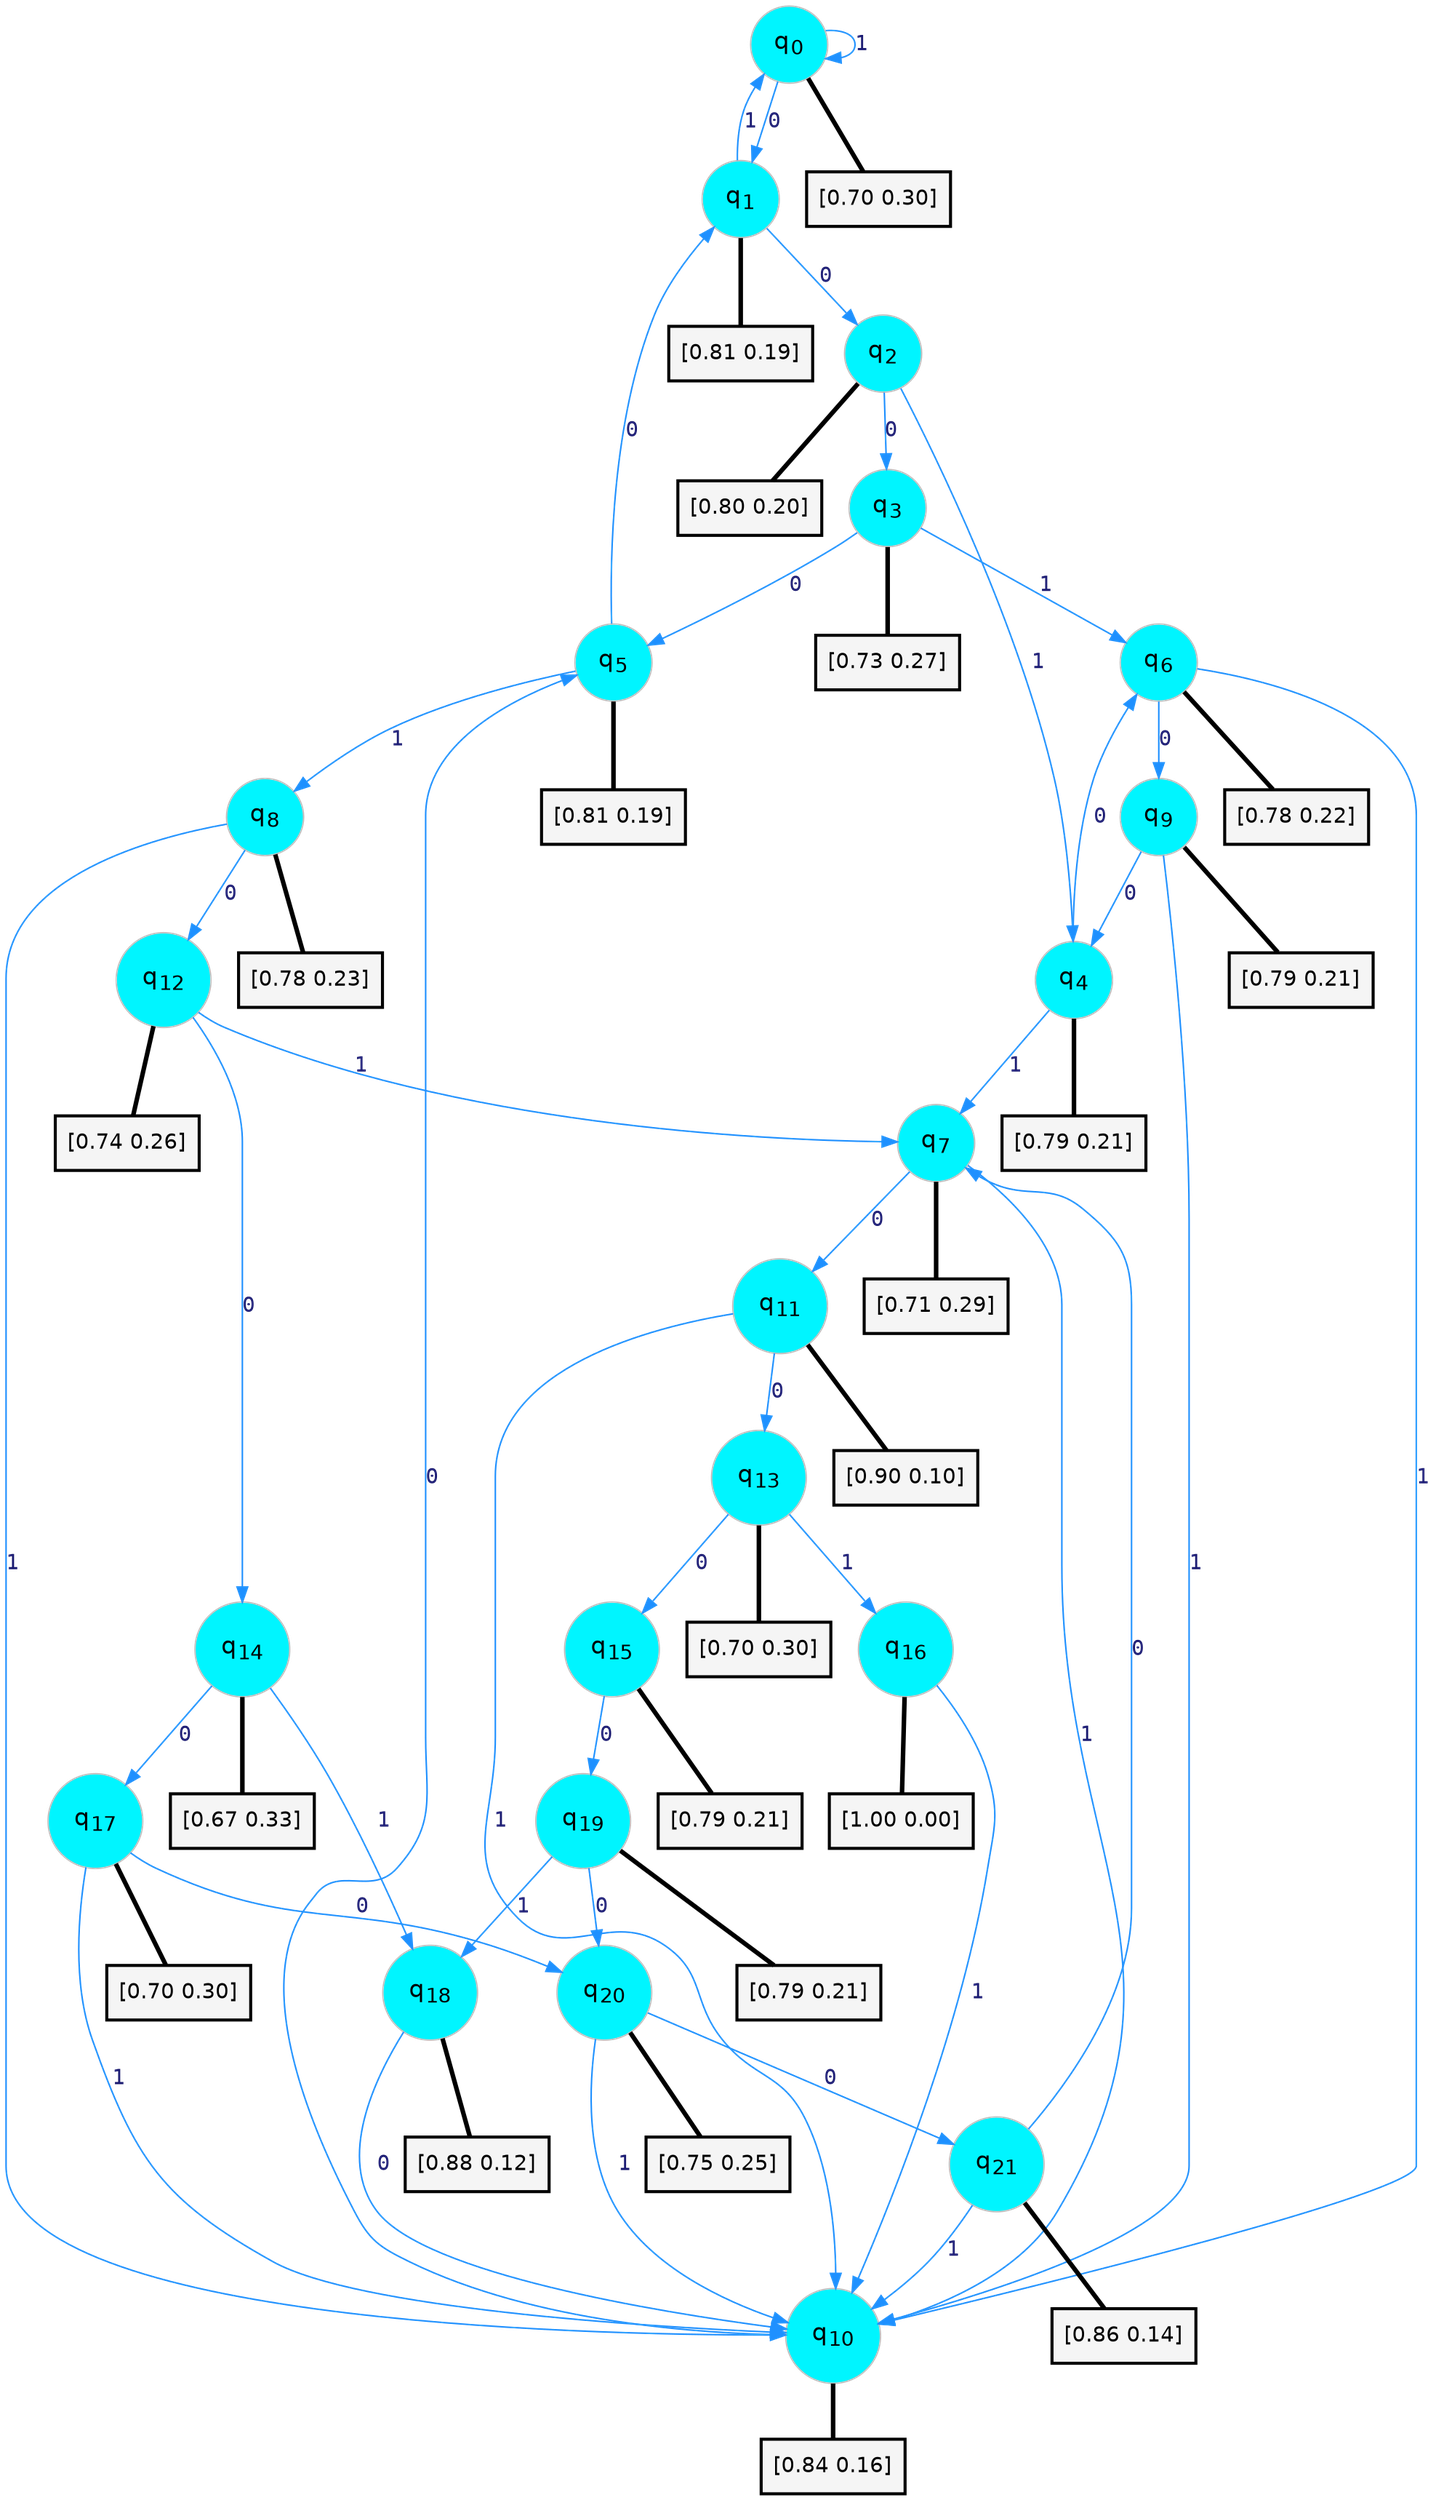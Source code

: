 digraph G {
graph [
bgcolor=transparent, dpi=300, rankdir=TD, size="40,25"];
node [
color=gray, fillcolor=turquoise1, fontcolor=black, fontname=Helvetica, fontsize=16, fontweight=bold, shape=circle, style=filled];
edge [
arrowsize=1, color=dodgerblue1, fontcolor=midnightblue, fontname=courier, fontweight=bold, penwidth=1, style=solid, weight=20];
0[label=<q<SUB>0</SUB>>];
1[label=<q<SUB>1</SUB>>];
2[label=<q<SUB>2</SUB>>];
3[label=<q<SUB>3</SUB>>];
4[label=<q<SUB>4</SUB>>];
5[label=<q<SUB>5</SUB>>];
6[label=<q<SUB>6</SUB>>];
7[label=<q<SUB>7</SUB>>];
8[label=<q<SUB>8</SUB>>];
9[label=<q<SUB>9</SUB>>];
10[label=<q<SUB>10</SUB>>];
11[label=<q<SUB>11</SUB>>];
12[label=<q<SUB>12</SUB>>];
13[label=<q<SUB>13</SUB>>];
14[label=<q<SUB>14</SUB>>];
15[label=<q<SUB>15</SUB>>];
16[label=<q<SUB>16</SUB>>];
17[label=<q<SUB>17</SUB>>];
18[label=<q<SUB>18</SUB>>];
19[label=<q<SUB>19</SUB>>];
20[label=<q<SUB>20</SUB>>];
21[label=<q<SUB>21</SUB>>];
22[label="[0.70 0.30]", shape=box,fontcolor=black, fontname=Helvetica, fontsize=14, penwidth=2, fillcolor=whitesmoke,color=black];
23[label="[0.81 0.19]", shape=box,fontcolor=black, fontname=Helvetica, fontsize=14, penwidth=2, fillcolor=whitesmoke,color=black];
24[label="[0.80 0.20]", shape=box,fontcolor=black, fontname=Helvetica, fontsize=14, penwidth=2, fillcolor=whitesmoke,color=black];
25[label="[0.73 0.27]", shape=box,fontcolor=black, fontname=Helvetica, fontsize=14, penwidth=2, fillcolor=whitesmoke,color=black];
26[label="[0.79 0.21]", shape=box,fontcolor=black, fontname=Helvetica, fontsize=14, penwidth=2, fillcolor=whitesmoke,color=black];
27[label="[0.81 0.19]", shape=box,fontcolor=black, fontname=Helvetica, fontsize=14, penwidth=2, fillcolor=whitesmoke,color=black];
28[label="[0.78 0.22]", shape=box,fontcolor=black, fontname=Helvetica, fontsize=14, penwidth=2, fillcolor=whitesmoke,color=black];
29[label="[0.71 0.29]", shape=box,fontcolor=black, fontname=Helvetica, fontsize=14, penwidth=2, fillcolor=whitesmoke,color=black];
30[label="[0.78 0.23]", shape=box,fontcolor=black, fontname=Helvetica, fontsize=14, penwidth=2, fillcolor=whitesmoke,color=black];
31[label="[0.79 0.21]", shape=box,fontcolor=black, fontname=Helvetica, fontsize=14, penwidth=2, fillcolor=whitesmoke,color=black];
32[label="[0.84 0.16]", shape=box,fontcolor=black, fontname=Helvetica, fontsize=14, penwidth=2, fillcolor=whitesmoke,color=black];
33[label="[0.90 0.10]", shape=box,fontcolor=black, fontname=Helvetica, fontsize=14, penwidth=2, fillcolor=whitesmoke,color=black];
34[label="[0.74 0.26]", shape=box,fontcolor=black, fontname=Helvetica, fontsize=14, penwidth=2, fillcolor=whitesmoke,color=black];
35[label="[0.70 0.30]", shape=box,fontcolor=black, fontname=Helvetica, fontsize=14, penwidth=2, fillcolor=whitesmoke,color=black];
36[label="[0.67 0.33]", shape=box,fontcolor=black, fontname=Helvetica, fontsize=14, penwidth=2, fillcolor=whitesmoke,color=black];
37[label="[0.79 0.21]", shape=box,fontcolor=black, fontname=Helvetica, fontsize=14, penwidth=2, fillcolor=whitesmoke,color=black];
38[label="[1.00 0.00]", shape=box,fontcolor=black, fontname=Helvetica, fontsize=14, penwidth=2, fillcolor=whitesmoke,color=black];
39[label="[0.70 0.30]", shape=box,fontcolor=black, fontname=Helvetica, fontsize=14, penwidth=2, fillcolor=whitesmoke,color=black];
40[label="[0.88 0.12]", shape=box,fontcolor=black, fontname=Helvetica, fontsize=14, penwidth=2, fillcolor=whitesmoke,color=black];
41[label="[0.79 0.21]", shape=box,fontcolor=black, fontname=Helvetica, fontsize=14, penwidth=2, fillcolor=whitesmoke,color=black];
42[label="[0.75 0.25]", shape=box,fontcolor=black, fontname=Helvetica, fontsize=14, penwidth=2, fillcolor=whitesmoke,color=black];
43[label="[0.86 0.14]", shape=box,fontcolor=black, fontname=Helvetica, fontsize=14, penwidth=2, fillcolor=whitesmoke,color=black];
0->1 [label=0];
0->0 [label=1];
0->22 [arrowhead=none, penwidth=3,color=black];
1->2 [label=0];
1->0 [label=1];
1->23 [arrowhead=none, penwidth=3,color=black];
2->3 [label=0];
2->4 [label=1];
2->24 [arrowhead=none, penwidth=3,color=black];
3->5 [label=0];
3->6 [label=1];
3->25 [arrowhead=none, penwidth=3,color=black];
4->6 [label=0];
4->7 [label=1];
4->26 [arrowhead=none, penwidth=3,color=black];
5->1 [label=0];
5->8 [label=1];
5->27 [arrowhead=none, penwidth=3,color=black];
6->9 [label=0];
6->10 [label=1];
6->28 [arrowhead=none, penwidth=3,color=black];
7->11 [label=0];
7->10 [label=1];
7->29 [arrowhead=none, penwidth=3,color=black];
8->12 [label=0];
8->10 [label=1];
8->30 [arrowhead=none, penwidth=3,color=black];
9->4 [label=0];
9->10 [label=1];
9->31 [arrowhead=none, penwidth=3,color=black];
10->5 [label=0];
10->32 [arrowhead=none, penwidth=3,color=black];
11->13 [label=0];
11->10 [label=1];
11->33 [arrowhead=none, penwidth=3,color=black];
12->14 [label=0];
12->7 [label=1];
12->34 [arrowhead=none, penwidth=3,color=black];
13->15 [label=0];
13->16 [label=1];
13->35 [arrowhead=none, penwidth=3,color=black];
14->17 [label=0];
14->18 [label=1];
14->36 [arrowhead=none, penwidth=3,color=black];
15->19 [label=0];
15->37 [arrowhead=none, penwidth=3,color=black];
16->10 [label=1];
16->38 [arrowhead=none, penwidth=3,color=black];
17->20 [label=0];
17->10 [label=1];
17->39 [arrowhead=none, penwidth=3,color=black];
18->10 [label=0];
18->40 [arrowhead=none, penwidth=3,color=black];
19->20 [label=0];
19->18 [label=1];
19->41 [arrowhead=none, penwidth=3,color=black];
20->21 [label=0];
20->10 [label=1];
20->42 [arrowhead=none, penwidth=3,color=black];
21->7 [label=0];
21->10 [label=1];
21->43 [arrowhead=none, penwidth=3,color=black];
}
